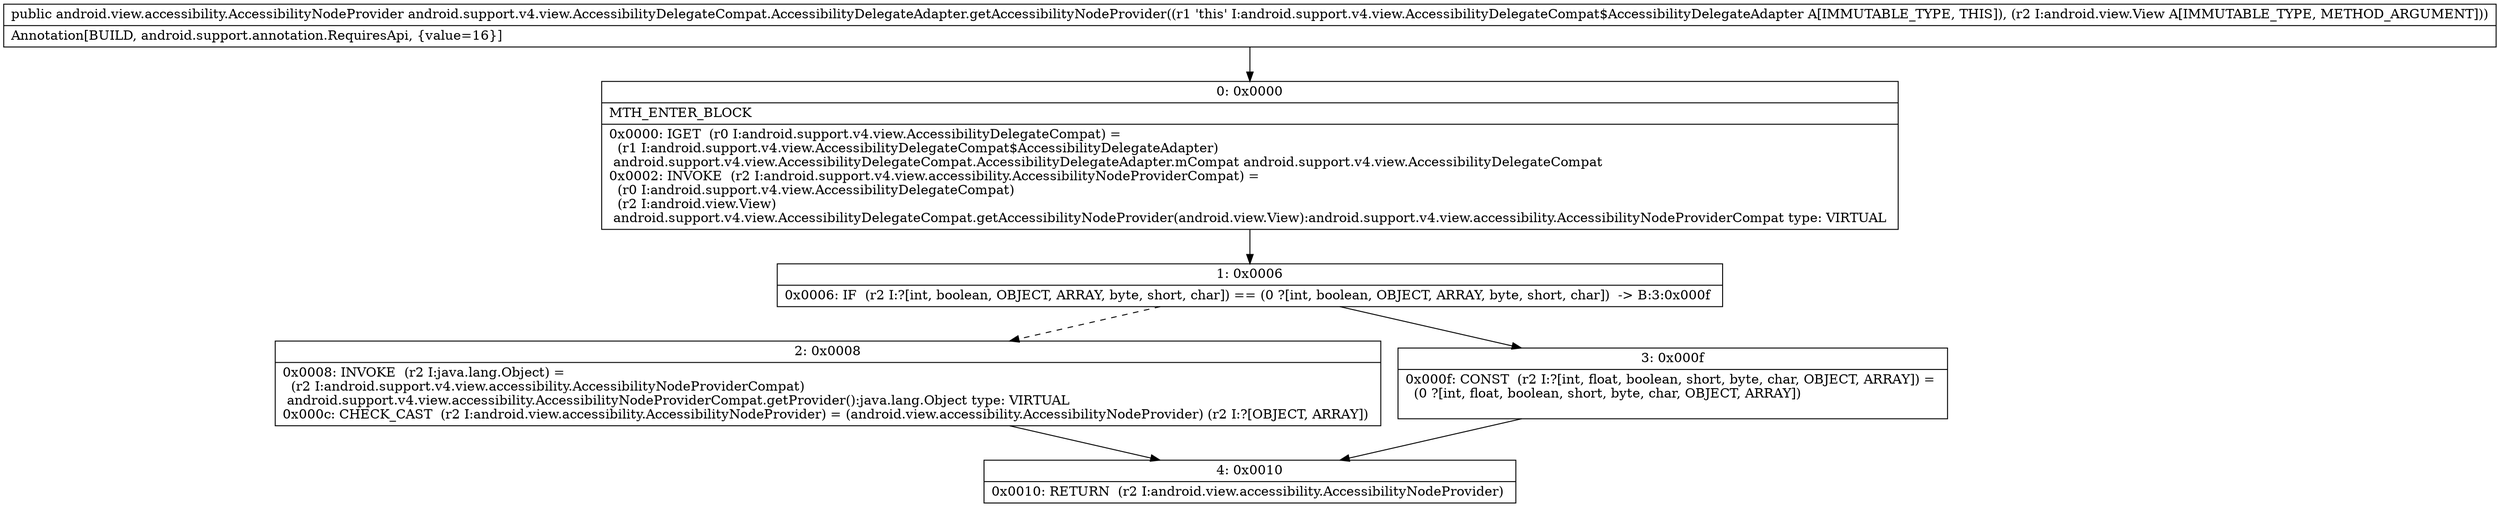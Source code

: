digraph "CFG forandroid.support.v4.view.AccessibilityDelegateCompat.AccessibilityDelegateAdapter.getAccessibilityNodeProvider(Landroid\/view\/View;)Landroid\/view\/accessibility\/AccessibilityNodeProvider;" {
Node_0 [shape=record,label="{0\:\ 0x0000|MTH_ENTER_BLOCK\l|0x0000: IGET  (r0 I:android.support.v4.view.AccessibilityDelegateCompat) = \l  (r1 I:android.support.v4.view.AccessibilityDelegateCompat$AccessibilityDelegateAdapter)\l android.support.v4.view.AccessibilityDelegateCompat.AccessibilityDelegateAdapter.mCompat android.support.v4.view.AccessibilityDelegateCompat \l0x0002: INVOKE  (r2 I:android.support.v4.view.accessibility.AccessibilityNodeProviderCompat) = \l  (r0 I:android.support.v4.view.AccessibilityDelegateCompat)\l  (r2 I:android.view.View)\l android.support.v4.view.AccessibilityDelegateCompat.getAccessibilityNodeProvider(android.view.View):android.support.v4.view.accessibility.AccessibilityNodeProviderCompat type: VIRTUAL \l}"];
Node_1 [shape=record,label="{1\:\ 0x0006|0x0006: IF  (r2 I:?[int, boolean, OBJECT, ARRAY, byte, short, char]) == (0 ?[int, boolean, OBJECT, ARRAY, byte, short, char])  \-\> B:3:0x000f \l}"];
Node_2 [shape=record,label="{2\:\ 0x0008|0x0008: INVOKE  (r2 I:java.lang.Object) = \l  (r2 I:android.support.v4.view.accessibility.AccessibilityNodeProviderCompat)\l android.support.v4.view.accessibility.AccessibilityNodeProviderCompat.getProvider():java.lang.Object type: VIRTUAL \l0x000c: CHECK_CAST  (r2 I:android.view.accessibility.AccessibilityNodeProvider) = (android.view.accessibility.AccessibilityNodeProvider) (r2 I:?[OBJECT, ARRAY]) \l}"];
Node_3 [shape=record,label="{3\:\ 0x000f|0x000f: CONST  (r2 I:?[int, float, boolean, short, byte, char, OBJECT, ARRAY]) = \l  (0 ?[int, float, boolean, short, byte, char, OBJECT, ARRAY])\l \l}"];
Node_4 [shape=record,label="{4\:\ 0x0010|0x0010: RETURN  (r2 I:android.view.accessibility.AccessibilityNodeProvider) \l}"];
MethodNode[shape=record,label="{public android.view.accessibility.AccessibilityNodeProvider android.support.v4.view.AccessibilityDelegateCompat.AccessibilityDelegateAdapter.getAccessibilityNodeProvider((r1 'this' I:android.support.v4.view.AccessibilityDelegateCompat$AccessibilityDelegateAdapter A[IMMUTABLE_TYPE, THIS]), (r2 I:android.view.View A[IMMUTABLE_TYPE, METHOD_ARGUMENT]))  | Annotation[BUILD, android.support.annotation.RequiresApi, \{value=16\}]\l}"];
MethodNode -> Node_0;
Node_0 -> Node_1;
Node_1 -> Node_2[style=dashed];
Node_1 -> Node_3;
Node_2 -> Node_4;
Node_3 -> Node_4;
}

